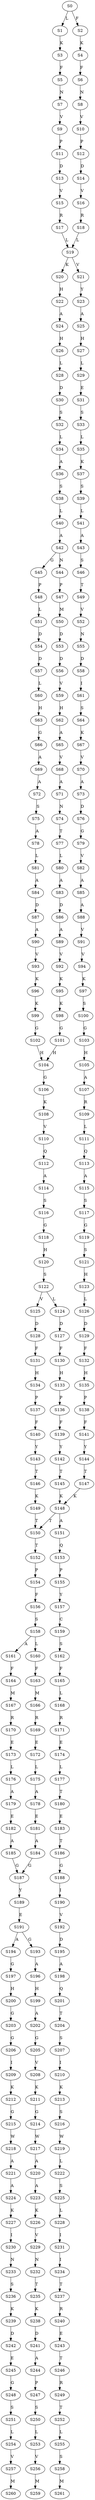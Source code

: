 strict digraph  {
	S0 -> S1 [ label = L ];
	S0 -> S2 [ label = F ];
	S1 -> S3 [ label = K ];
	S2 -> S4 [ label = K ];
	S3 -> S5 [ label = F ];
	S4 -> S6 [ label = F ];
	S5 -> S7 [ label = N ];
	S6 -> S8 [ label = N ];
	S7 -> S9 [ label = V ];
	S8 -> S10 [ label = V ];
	S9 -> S11 [ label = P ];
	S10 -> S12 [ label = P ];
	S11 -> S13 [ label = D ];
	S12 -> S14 [ label = D ];
	S13 -> S15 [ label = V ];
	S14 -> S16 [ label = V ];
	S15 -> S17 [ label = R ];
	S16 -> S18 [ label = R ];
	S17 -> S19 [ label = L ];
	S18 -> S19 [ label = L ];
	S19 -> S20 [ label = K ];
	S19 -> S21 [ label = V ];
	S20 -> S22 [ label = H ];
	S21 -> S23 [ label = Y ];
	S22 -> S24 [ label = A ];
	S23 -> S25 [ label = A ];
	S24 -> S26 [ label = H ];
	S25 -> S27 [ label = H ];
	S26 -> S28 [ label = L ];
	S27 -> S29 [ label = L ];
	S28 -> S30 [ label = D ];
	S29 -> S31 [ label = E ];
	S30 -> S32 [ label = S ];
	S31 -> S33 [ label = S ];
	S32 -> S34 [ label = L ];
	S33 -> S35 [ label = L ];
	S34 -> S36 [ label = A ];
	S35 -> S37 [ label = K ];
	S36 -> S38 [ label = S ];
	S37 -> S39 [ label = S ];
	S38 -> S40 [ label = L ];
	S39 -> S41 [ label = L ];
	S40 -> S42 [ label = A ];
	S41 -> S43 [ label = A ];
	S42 -> S44 [ label = N ];
	S42 -> S45 [ label = G ];
	S43 -> S46 [ label = S ];
	S44 -> S47 [ label = P ];
	S45 -> S48 [ label = P ];
	S46 -> S49 [ label = T ];
	S47 -> S50 [ label = M ];
	S48 -> S51 [ label = L ];
	S49 -> S52 [ label = V ];
	S50 -> S53 [ label = D ];
	S51 -> S54 [ label = D ];
	S52 -> S55 [ label = N ];
	S53 -> S56 [ label = D ];
	S54 -> S57 [ label = D ];
	S55 -> S58 [ label = D ];
	S56 -> S59 [ label = V ];
	S57 -> S60 [ label = L ];
	S58 -> S61 [ label = I ];
	S59 -> S62 [ label = H ];
	S60 -> S63 [ label = H ];
	S61 -> S64 [ label = S ];
	S62 -> S65 [ label = A ];
	S63 -> S66 [ label = G ];
	S64 -> S67 [ label = K ];
	S65 -> S68 [ label = V ];
	S66 -> S69 [ label = A ];
	S67 -> S70 [ label = V ];
	S68 -> S71 [ label = A ];
	S69 -> S72 [ label = A ];
	S70 -> S73 [ label = A ];
	S71 -> S74 [ label = N ];
	S72 -> S75 [ label = S ];
	S73 -> S76 [ label = D ];
	S74 -> S77 [ label = T ];
	S75 -> S78 [ label = A ];
	S76 -> S79 [ label = G ];
	S77 -> S80 [ label = L ];
	S78 -> S81 [ label = L ];
	S79 -> S82 [ label = V ];
	S80 -> S83 [ label = A ];
	S81 -> S84 [ label = A ];
	S82 -> S85 [ label = A ];
	S83 -> S86 [ label = D ];
	S84 -> S87 [ label = D ];
	S85 -> S88 [ label = A ];
	S86 -> S89 [ label = A ];
	S87 -> S90 [ label = A ];
	S88 -> S91 [ label = V ];
	S89 -> S92 [ label = V ];
	S90 -> S93 [ label = V ];
	S91 -> S94 [ label = V ];
	S92 -> S95 [ label = K ];
	S93 -> S96 [ label = K ];
	S94 -> S97 [ label = K ];
	S95 -> S98 [ label = K ];
	S96 -> S99 [ label = K ];
	S97 -> S100 [ label = S ];
	S98 -> S101 [ label = G ];
	S99 -> S102 [ label = G ];
	S100 -> S103 [ label = G ];
	S101 -> S104 [ label = H ];
	S102 -> S104 [ label = H ];
	S103 -> S105 [ label = H ];
	S104 -> S106 [ label = G ];
	S105 -> S107 [ label = A ];
	S106 -> S108 [ label = K ];
	S107 -> S109 [ label = R ];
	S108 -> S110 [ label = V ];
	S109 -> S111 [ label = L ];
	S110 -> S112 [ label = Q ];
	S111 -> S113 [ label = Q ];
	S112 -> S114 [ label = A ];
	S113 -> S115 [ label = A ];
	S114 -> S116 [ label = S ];
	S115 -> S117 [ label = S ];
	S116 -> S118 [ label = G ];
	S117 -> S119 [ label = G ];
	S118 -> S120 [ label = H ];
	S119 -> S121 [ label = S ];
	S120 -> S122 [ label = S ];
	S121 -> S123 [ label = H ];
	S122 -> S124 [ label = L ];
	S122 -> S125 [ label = V ];
	S123 -> S126 [ label = L ];
	S124 -> S127 [ label = D ];
	S125 -> S128 [ label = D ];
	S126 -> S129 [ label = D ];
	S127 -> S130 [ label = F ];
	S128 -> S131 [ label = F ];
	S129 -> S132 [ label = F ];
	S130 -> S133 [ label = H ];
	S131 -> S134 [ label = H ];
	S132 -> S135 [ label = H ];
	S133 -> S136 [ label = P ];
	S134 -> S137 [ label = P ];
	S135 -> S138 [ label = P ];
	S136 -> S139 [ label = F ];
	S137 -> S140 [ label = F ];
	S138 -> S141 [ label = F ];
	S139 -> S142 [ label = Y ];
	S140 -> S143 [ label = Y ];
	S141 -> S144 [ label = Y ];
	S142 -> S145 [ label = T ];
	S143 -> S146 [ label = T ];
	S144 -> S147 [ label = T ];
	S145 -> S148 [ label = K ];
	S146 -> S149 [ label = K ];
	S147 -> S148 [ label = K ];
	S148 -> S150 [ label = T ];
	S148 -> S151 [ label = A ];
	S149 -> S150 [ label = T ];
	S150 -> S152 [ label = T ];
	S151 -> S153 [ label = Q ];
	S152 -> S154 [ label = P ];
	S153 -> S155 [ label = P ];
	S154 -> S156 [ label = F ];
	S155 -> S157 [ label = Y ];
	S156 -> S158 [ label = S ];
	S157 -> S159 [ label = C ];
	S158 -> S160 [ label = L ];
	S158 -> S161 [ label = A ];
	S159 -> S162 [ label = S ];
	S160 -> S163 [ label = F ];
	S161 -> S164 [ label = F ];
	S162 -> S165 [ label = F ];
	S163 -> S166 [ label = M ];
	S164 -> S167 [ label = M ];
	S165 -> S168 [ label = L ];
	S166 -> S169 [ label = R ];
	S167 -> S170 [ label = R ];
	S168 -> S171 [ label = R ];
	S169 -> S172 [ label = E ];
	S170 -> S173 [ label = E ];
	S171 -> S174 [ label = E ];
	S172 -> S175 [ label = L ];
	S173 -> S176 [ label = L ];
	S174 -> S177 [ label = L ];
	S175 -> S178 [ label = A ];
	S176 -> S179 [ label = A ];
	S177 -> S180 [ label = T ];
	S178 -> S181 [ label = E ];
	S179 -> S182 [ label = E ];
	S180 -> S183 [ label = E ];
	S181 -> S184 [ label = A ];
	S182 -> S185 [ label = A ];
	S183 -> S186 [ label = T ];
	S184 -> S187 [ label = G ];
	S185 -> S187 [ label = G ];
	S186 -> S188 [ label = G ];
	S187 -> S189 [ label = Y ];
	S188 -> S190 [ label = I ];
	S189 -> S191 [ label = E ];
	S190 -> S192 [ label = V ];
	S191 -> S193 [ label = G ];
	S191 -> S194 [ label = A ];
	S192 -> S195 [ label = D ];
	S193 -> S196 [ label = A ];
	S194 -> S197 [ label = G ];
	S195 -> S198 [ label = A ];
	S196 -> S199 [ label = H ];
	S197 -> S200 [ label = H ];
	S198 -> S201 [ label = Q ];
	S199 -> S202 [ label = A ];
	S200 -> S203 [ label = G ];
	S201 -> S204 [ label = T ];
	S202 -> S205 [ label = G ];
	S203 -> S206 [ label = G ];
	S204 -> S207 [ label = S ];
	S205 -> S208 [ label = V ];
	S206 -> S209 [ label = I ];
	S207 -> S210 [ label = I ];
	S208 -> S211 [ label = K ];
	S209 -> S212 [ label = K ];
	S210 -> S213 [ label = K ];
	S211 -> S214 [ label = G ];
	S212 -> S215 [ label = G ];
	S213 -> S216 [ label = S ];
	S214 -> S217 [ label = W ];
	S215 -> S218 [ label = W ];
	S216 -> S219 [ label = W ];
	S217 -> S220 [ label = A ];
	S218 -> S221 [ label = A ];
	S219 -> S222 [ label = L ];
	S220 -> S223 [ label = A ];
	S221 -> S224 [ label = A ];
	S222 -> S225 [ label = S ];
	S223 -> S226 [ label = K ];
	S224 -> S227 [ label = K ];
	S225 -> S228 [ label = L ];
	S226 -> S229 [ label = V ];
	S227 -> S230 [ label = I ];
	S228 -> S231 [ label = I ];
	S229 -> S232 [ label = N ];
	S230 -> S233 [ label = N ];
	S231 -> S234 [ label = I ];
	S232 -> S235 [ label = T ];
	S233 -> S236 [ label = S ];
	S234 -> S237 [ label = T ];
	S235 -> S238 [ label = K ];
	S236 -> S239 [ label = K ];
	S237 -> S240 [ label = R ];
	S238 -> S241 [ label = D ];
	S239 -> S242 [ label = D ];
	S240 -> S243 [ label = E ];
	S241 -> S244 [ label = A ];
	S242 -> S245 [ label = E ];
	S243 -> S246 [ label = T ];
	S244 -> S247 [ label = P ];
	S245 -> S248 [ label = G ];
	S246 -> S249 [ label = R ];
	S247 -> S250 [ label = S ];
	S248 -> S251 [ label = S ];
	S249 -> S252 [ label = T ];
	S250 -> S253 [ label = L ];
	S251 -> S254 [ label = L ];
	S252 -> S255 [ label = L ];
	S253 -> S256 [ label = V ];
	S254 -> S257 [ label = V ];
	S255 -> S258 [ label = S ];
	S256 -> S259 [ label = M ];
	S257 -> S260 [ label = M ];
	S258 -> S261 [ label = M ];
}
